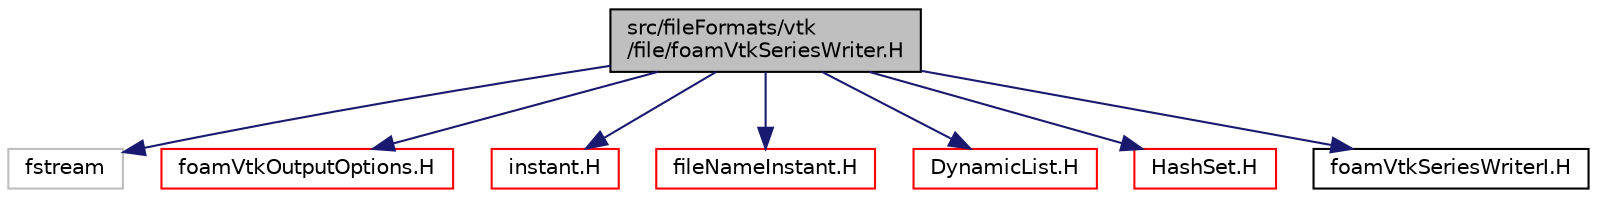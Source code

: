 digraph "src/fileFormats/vtk/file/foamVtkSeriesWriter.H"
{
  bgcolor="transparent";
  edge [fontname="Helvetica",fontsize="10",labelfontname="Helvetica",labelfontsize="10"];
  node [fontname="Helvetica",fontsize="10",shape=record];
  Node1 [label="src/fileFormats/vtk\l/file/foamVtkSeriesWriter.H",height=0.2,width=0.4,color="black", fillcolor="grey75", style="filled" fontcolor="black"];
  Node1 -> Node2 [color="midnightblue",fontsize="10",style="solid",fontname="Helvetica"];
  Node2 [label="fstream",height=0.2,width=0.4,color="grey75"];
  Node1 -> Node3 [color="midnightblue",fontsize="10",style="solid",fontname="Helvetica"];
  Node3 [label="foamVtkOutputOptions.H",height=0.2,width=0.4,color="red",URL="$foamVtkOutputOptions_8H.html"];
  Node1 -> Node4 [color="midnightblue",fontsize="10",style="solid",fontname="Helvetica"];
  Node4 [label="instant.H",height=0.2,width=0.4,color="red",URL="$instant_8H.html"];
  Node1 -> Node5 [color="midnightblue",fontsize="10",style="solid",fontname="Helvetica"];
  Node5 [label="fileNameInstant.H",height=0.2,width=0.4,color="red",URL="$fileNameInstant_8H.html"];
  Node1 -> Node6 [color="midnightblue",fontsize="10",style="solid",fontname="Helvetica"];
  Node6 [label="DynamicList.H",height=0.2,width=0.4,color="red",URL="$DynamicList_8H.html"];
  Node1 -> Node7 [color="midnightblue",fontsize="10",style="solid",fontname="Helvetica"];
  Node7 [label="HashSet.H",height=0.2,width=0.4,color="red",URL="$HashSet_8H.html"];
  Node1 -> Node8 [color="midnightblue",fontsize="10",style="solid",fontname="Helvetica"];
  Node8 [label="foamVtkSeriesWriterI.H",height=0.2,width=0.4,color="black",URL="$foamVtkSeriesWriterI_8H.html"];
}
